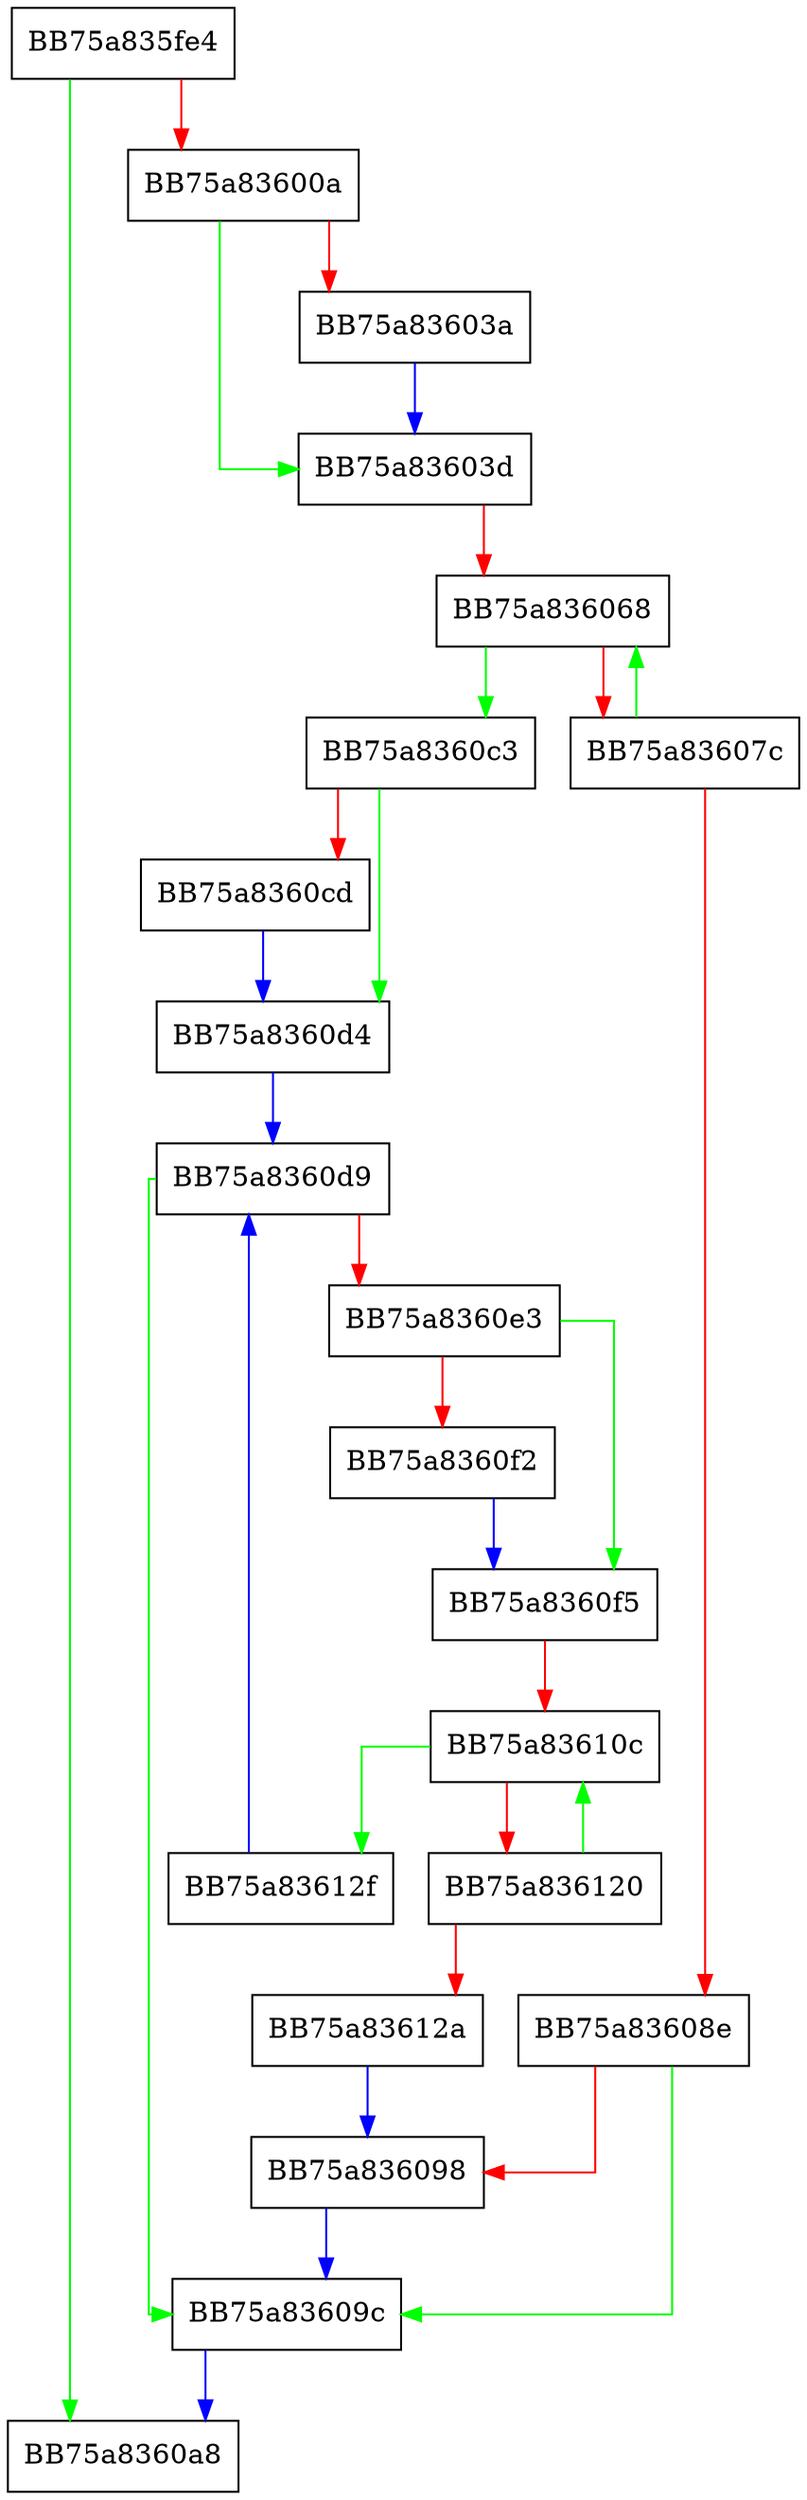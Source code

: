 digraph _Unchecked_erase {
  node [shape="box"];
  graph [splines=ortho];
  BB75a835fe4 -> BB75a8360a8 [color="green"];
  BB75a835fe4 -> BB75a83600a [color="red"];
  BB75a83600a -> BB75a83603d [color="green"];
  BB75a83600a -> BB75a83603a [color="red"];
  BB75a83603a -> BB75a83603d [color="blue"];
  BB75a83603d -> BB75a836068 [color="red"];
  BB75a836068 -> BB75a8360c3 [color="green"];
  BB75a836068 -> BB75a83607c [color="red"];
  BB75a83607c -> BB75a836068 [color="green"];
  BB75a83607c -> BB75a83608e [color="red"];
  BB75a83608e -> BB75a83609c [color="green"];
  BB75a83608e -> BB75a836098 [color="red"];
  BB75a836098 -> BB75a83609c [color="blue"];
  BB75a83609c -> BB75a8360a8 [color="blue"];
  BB75a8360c3 -> BB75a8360d4 [color="green"];
  BB75a8360c3 -> BB75a8360cd [color="red"];
  BB75a8360cd -> BB75a8360d4 [color="blue"];
  BB75a8360d4 -> BB75a8360d9 [color="blue"];
  BB75a8360d9 -> BB75a83609c [color="green"];
  BB75a8360d9 -> BB75a8360e3 [color="red"];
  BB75a8360e3 -> BB75a8360f5 [color="green"];
  BB75a8360e3 -> BB75a8360f2 [color="red"];
  BB75a8360f2 -> BB75a8360f5 [color="blue"];
  BB75a8360f5 -> BB75a83610c [color="red"];
  BB75a83610c -> BB75a83612f [color="green"];
  BB75a83610c -> BB75a836120 [color="red"];
  BB75a836120 -> BB75a83610c [color="green"];
  BB75a836120 -> BB75a83612a [color="red"];
  BB75a83612a -> BB75a836098 [color="blue"];
  BB75a83612f -> BB75a8360d9 [color="blue"];
}